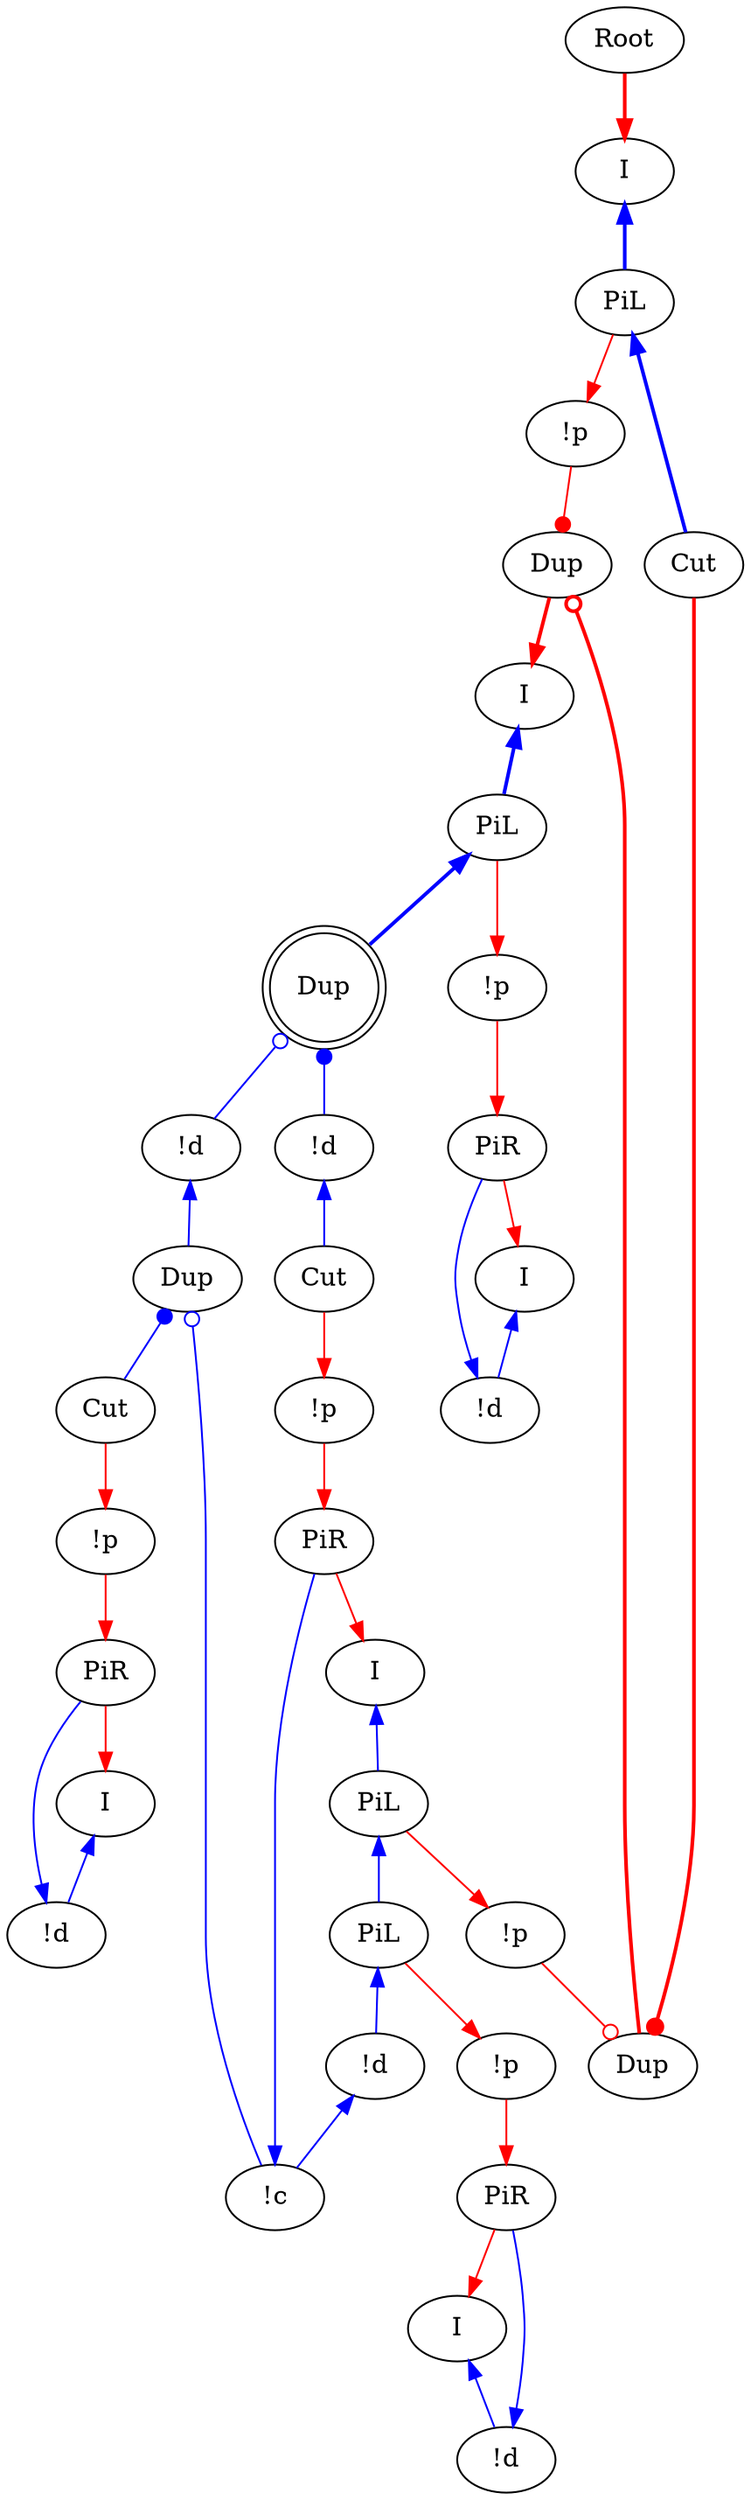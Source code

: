 digraph {
"Root0" [label="Root"]
"PiL0" [label="PiL"]
"I0" [label="I"]
"!p0" [label="!p"]
"Cut0" [label="Cut"]
"PiR0" [label="PiR"]
"!c0" [label="!c"]
"!d0" [label="!d"]
"PiL1" [label="PiL"]
"PiL2" [label="PiL"]
"I1" [label="I"]
"!p1" [label="!p"]
"!p2" [label="!p"]
"Cut1" [label="Cut"]
"PiR1" [label="PiR"]
"PiR2" [label="PiR"]
"!d1" [label="!d"]
"I2" [label="I"]
"!d2" [label="!d"]
"I3" [label="I"]
"!p3" [label="!p"]
"PiR3" [label="PiR"]
"!d3" [label="!d"]
"I4" [label="I"]
"PiL3" [label="PiL"]
"!p4" [label="!p"]
"!p5" [label="!p"]
"Dup2_0" [label="Dup"]
"Dup2_1" [label="Dup"]
"Cut2" [label="Cut"]
"I5" [label="I"]
"!d4" [label="!d"]
"!d5" [label="!d"]
"Dup3_0" [label="Dup"]
"Dup3_1" [label="Dup",shape=doublecircle]
"PiL0" -> "Dup3_1"[color=blue,tooltip="e17",penwidth=2,dir=back]
"I5" -> "PiL0"[color=blue,tooltip="e19",penwidth=2,dir=back]
"PiL0" -> "!p1"[color=red,tooltip="e21"]
"!d4" -> "Cut0"[color=blue,tooltip="e23",dir=back]
"!d5" -> "Dup2_0"[color=blue,tooltip="e25",dir=back]
"I0" -> "PiL3"[color=blue,tooltip="e32",penwidth=2,dir=back]
"PiL3" -> "!p4"[color=red,tooltip="e34"]
"Cut0" -> "!p0"[color=red,tooltip="e37"]
"!p0" -> "PiR0"[color=red,tooltip="e39"]
"!c0" -> "PiR0"[color=blue,tooltip="e41",dir=back]
"PiR0" -> "I1"[color=red,tooltip="e43"]
"Dup2_0" -> "Cut1"[color=blue,tooltip="e45",arrowtail=dot,dir=back]
"!d0" -> "!c0"[color=blue,tooltip="e46",dir=back]
"Dup2_0" -> "!c0"[color=blue,tooltip="e47",arrowtail=odot,dir=back]
"PiL1" -> "!d0"[color=blue,tooltip="e49",dir=back]
"PiL2" -> "PiL1"[color=blue,tooltip="e51",dir=back]
"PiL1" -> "!p3"[color=red,tooltip="e53"]
"I1" -> "PiL2"[color=blue,tooltip="e55",dir=back]
"PiL2" -> "!p5"[color=red,tooltip="e57"]
"!p1" -> "PiR1"[color=red,tooltip="e59"]
"Cut1" -> "!p2"[color=red,tooltip="e63"]
"!p2" -> "PiR2"[color=red,tooltip="e65"]
"!d1" -> "PiR1"[color=blue,tooltip="e67",dir=back]
"PiR1" -> "I2"[color=red,tooltip="e69"]
"!d2" -> "PiR2"[color=blue,tooltip="e75",dir=back]
"PiR2" -> "I3"[color=red,tooltip="e77"]
"I2" -> "!d1"[color=blue,tooltip="e79",dir=back]
"I3" -> "!d2"[color=blue,tooltip="e83",dir=back]
"!p3" -> "PiR3"[color=red,tooltip="e85"]
"!d3" -> "PiR3"[color=blue,tooltip="e87",dir=back]
"PiR3" -> "I4"[color=red,tooltip="e89"]
"PiL3" -> "Cut2"[color=blue,tooltip="e90",penwidth=2,dir=back]
"I4" -> "!d3"[color=blue,tooltip="e91",dir=back]
"!p4" -> "Dup3_0"[color=red,tooltip="e92",arrowhead=dot]
"Dup2_1" -> "Dup3_0"[color=red,tooltip="e93",arrowhead=odot,penwidth=2]
"Cut2" -> "Dup2_1"[color=red,tooltip="e94",arrowhead=dot,penwidth=2]
"!p5" -> "Dup2_1"[color=red,tooltip="e95",arrowhead=odot]
"Dup3_1" -> "!d4"[color=blue,tooltip="e96",arrowtail=dot,dir=back]
"Dup3_1" -> "!d5"[color=blue,tooltip="e97",arrowtail=odot,dir=back]
"Root0" -> "I0"[color=red,tooltip="rettop",penwidth=2]
"Dup3_0" -> "I5"[color=red,tooltip="yli",penwidth=2]
}

